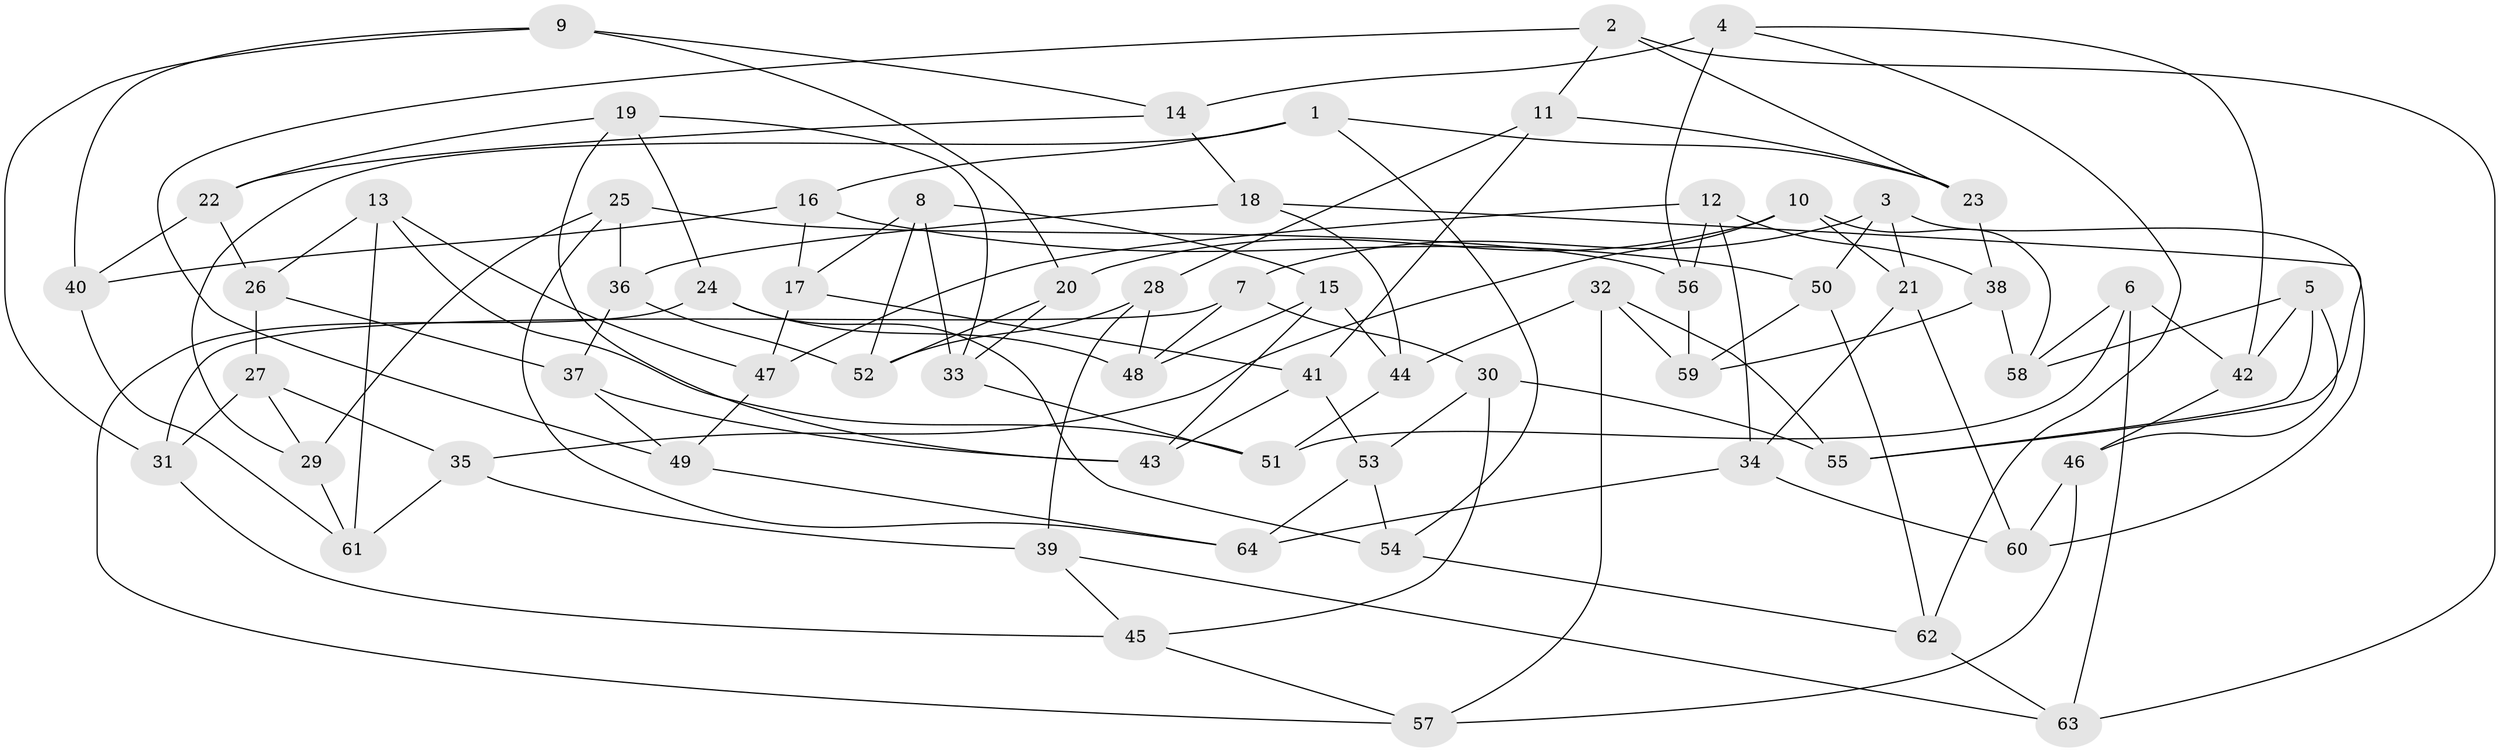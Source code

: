// coarse degree distribution, {6: 0.16, 9: 0.12, 8: 0.24, 4: 0.24, 5: 0.04, 10: 0.04, 7: 0.08, 3: 0.08}
// Generated by graph-tools (version 1.1) at 2025/20/03/04/25 18:20:32]
// undirected, 64 vertices, 128 edges
graph export_dot {
graph [start="1"]
  node [color=gray90,style=filled];
  1;
  2;
  3;
  4;
  5;
  6;
  7;
  8;
  9;
  10;
  11;
  12;
  13;
  14;
  15;
  16;
  17;
  18;
  19;
  20;
  21;
  22;
  23;
  24;
  25;
  26;
  27;
  28;
  29;
  30;
  31;
  32;
  33;
  34;
  35;
  36;
  37;
  38;
  39;
  40;
  41;
  42;
  43;
  44;
  45;
  46;
  47;
  48;
  49;
  50;
  51;
  52;
  53;
  54;
  55;
  56;
  57;
  58;
  59;
  60;
  61;
  62;
  63;
  64;
  1 -- 29;
  1 -- 23;
  1 -- 16;
  1 -- 54;
  2 -- 49;
  2 -- 11;
  2 -- 63;
  2 -- 23;
  3 -- 7;
  3 -- 55;
  3 -- 50;
  3 -- 21;
  4 -- 56;
  4 -- 14;
  4 -- 62;
  4 -- 42;
  5 -- 58;
  5 -- 46;
  5 -- 55;
  5 -- 42;
  6 -- 63;
  6 -- 42;
  6 -- 51;
  6 -- 58;
  7 -- 30;
  7 -- 31;
  7 -- 48;
  8 -- 33;
  8 -- 17;
  8 -- 52;
  8 -- 15;
  9 -- 40;
  9 -- 31;
  9 -- 20;
  9 -- 14;
  10 -- 35;
  10 -- 21;
  10 -- 58;
  10 -- 20;
  11 -- 23;
  11 -- 28;
  11 -- 41;
  12 -- 56;
  12 -- 47;
  12 -- 38;
  12 -- 34;
  13 -- 47;
  13 -- 51;
  13 -- 26;
  13 -- 61;
  14 -- 22;
  14 -- 18;
  15 -- 43;
  15 -- 48;
  15 -- 44;
  16 -- 50;
  16 -- 40;
  16 -- 17;
  17 -- 41;
  17 -- 47;
  18 -- 60;
  18 -- 36;
  18 -- 44;
  19 -- 43;
  19 -- 33;
  19 -- 24;
  19 -- 22;
  20 -- 33;
  20 -- 52;
  21 -- 60;
  21 -- 34;
  22 -- 26;
  22 -- 40;
  23 -- 38;
  24 -- 57;
  24 -- 48;
  24 -- 54;
  25 -- 36;
  25 -- 64;
  25 -- 29;
  25 -- 56;
  26 -- 27;
  26 -- 37;
  27 -- 29;
  27 -- 35;
  27 -- 31;
  28 -- 48;
  28 -- 39;
  28 -- 52;
  29 -- 61;
  30 -- 55;
  30 -- 45;
  30 -- 53;
  31 -- 45;
  32 -- 44;
  32 -- 55;
  32 -- 59;
  32 -- 57;
  33 -- 51;
  34 -- 64;
  34 -- 60;
  35 -- 39;
  35 -- 61;
  36 -- 37;
  36 -- 52;
  37 -- 49;
  37 -- 43;
  38 -- 59;
  38 -- 58;
  39 -- 45;
  39 -- 63;
  40 -- 61;
  41 -- 43;
  41 -- 53;
  42 -- 46;
  44 -- 51;
  45 -- 57;
  46 -- 60;
  46 -- 57;
  47 -- 49;
  49 -- 64;
  50 -- 59;
  50 -- 62;
  53 -- 64;
  53 -- 54;
  54 -- 62;
  56 -- 59;
  62 -- 63;
}
